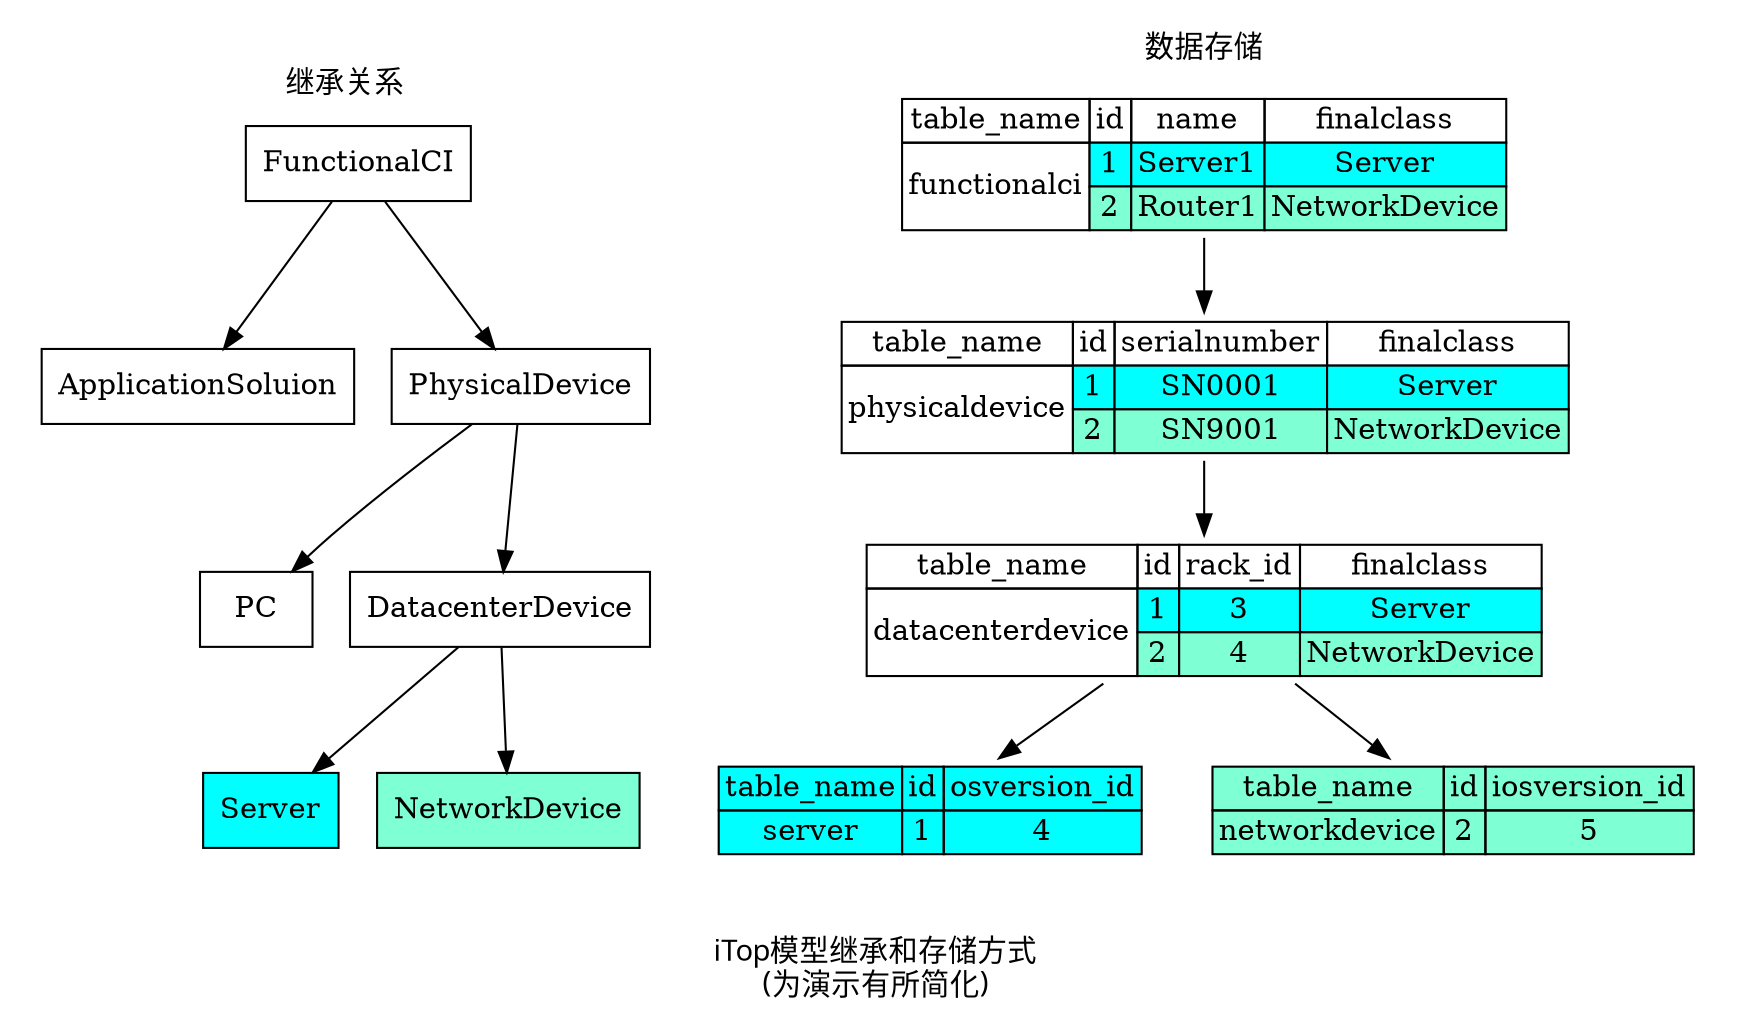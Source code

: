 digraph graphname {
    node [shape=record]
	fontname="思源宋体"
    subgraph cluster_0 {
        label="继承关系"
        color=white
        functionalci [label="FunctionalCI"]
		app [label="ApplicationSoluion"]
        physicaldevice [label="PhysicalDevice"]
        //connectableci [label="ConnectableCI"]
		pc [label="PC"]
        datacenterdevice [label="DatacenterDevice"]
        server [label="Server",style=filled,fillcolor=cyan]
        networkdevice [label="NetworkDevice",style=filled,fillcolor=aquamarine]
        
        functionalci -> physicaldevice -> datacenterdevice -> {server,networkdevice}
		functionalci -> app
		physicaldevice -> pc
    }
    
    subgraph cluster_1 {
        label="数据存储"
        color=white
        tb_functionalci [shape=none, label=<<table border="0" cellborder="1" cellspacing="0">
			<tr>
				<td>table_name</td><td>id</td><td>name</td><td>finalclass</td>
			</tr>
			<tr>
				<td ROWSPAN="2">functionalci</td><td bgcolor="cyan">1</td><td bgcolor="cyan">Server1</td><td  bgcolor="cyan">Server</td>
			</tr>
			<tr>
				<td bgcolor="aquamarine">2</td><td bgcolor="aquamarine">Router1</td><td bgcolor="aquamarine">NetworkDevice</td>
			</tr>
		</table>>]
        tb_physicaldevice [shape=none, label=<<table border="0" cellborder="1" cellspacing="0">
			<tr>
				<td>table_name</td><td>id</td><td>serialnumber</td><td>finalclass</td>
			</tr>
			<tr>
				<td ROWSPAN="2">physicaldevice</td><td bgcolor="cyan">1</td><td bgcolor="cyan">SN0001</td><td  bgcolor="cyan">Server</td>
			</tr>
			<tr>
				<td bgcolor="aquamarine">2</td><td bgcolor="aquamarine">SN9001</td><td bgcolor="aquamarine">NetworkDevice</td>
			</tr>
		</table>>]
        tb_datacenterdevice [shape=none, label=<<table border="0" cellborder="1" cellspacing="0">
			<tr>
				<td>table_name</td><td>id</td><td>rack_id</td><td>finalclass</td>
			</tr>
			<tr>
				<td ROWSPAN="2">datacenterdevice</td><td bgcolor="cyan">1</td><td bgcolor="cyan">3</td><td  bgcolor="cyan">Server</td>
			</tr>
			<tr>
				<td bgcolor="aquamarine">2</td><td bgcolor="aquamarine">4</td><td bgcolor="aquamarine">NetworkDevice</td>
			</tr>
		</table>>]
        tb_server [shape=none, label=<<table border="0" bgcolor="cyan" cellborder="1" cellspacing="0">
			<tr>
				<td>table_name</td><td>id</td><td>osversion_id</td>
			</tr>
			<tr>
				<td ROWSPAN="2">server</td><td>1</td><td>4</td>
			</tr>
		</table>>]
        tb_networkdevice [shape=none, label=<<table bgcolor="aquamarine" border="0" cellborder="1" cellspacing="0">
			<tr>
				<td>table_name</td><td>id</td><td>iosversion_id</td>
			</tr>
			<tr>
				<td ROWSPAN="2">networkdevice</td><td>2</td><td>5</td>
			</tr>
		</table>>]
        tb_functionalci -> tb_physicaldevice -> tb_datacenterdevice -> {tb_server,tb_networkdevice}
    }
    
    label="\niTop模型继承和存储方式\n(为演示有所简化)"
    //datacenterdevice:e -> tb_datacenterdevice:w
}
